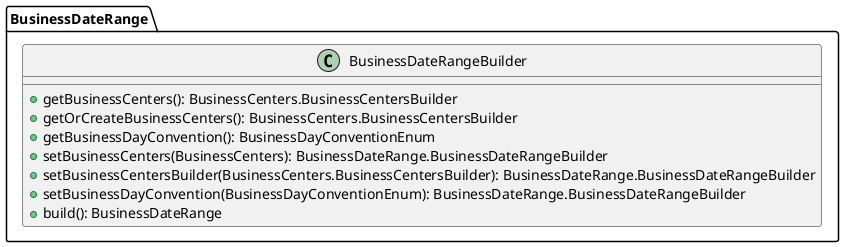 @startuml

    class BusinessDateRange.BusinessDateRangeBuilder [[BusinessDateRange.BusinessDateRangeBuilder.html]] {
        +getBusinessCenters(): BusinessCenters.BusinessCentersBuilder
        +getOrCreateBusinessCenters(): BusinessCenters.BusinessCentersBuilder
        +getBusinessDayConvention(): BusinessDayConventionEnum
        +setBusinessCenters(BusinessCenters): BusinessDateRange.BusinessDateRangeBuilder
        +setBusinessCentersBuilder(BusinessCenters.BusinessCentersBuilder): BusinessDateRange.BusinessDateRangeBuilder
        +setBusinessDayConvention(BusinessDayConventionEnum): BusinessDateRange.BusinessDateRangeBuilder
        +build(): BusinessDateRange
    }

@enduml
